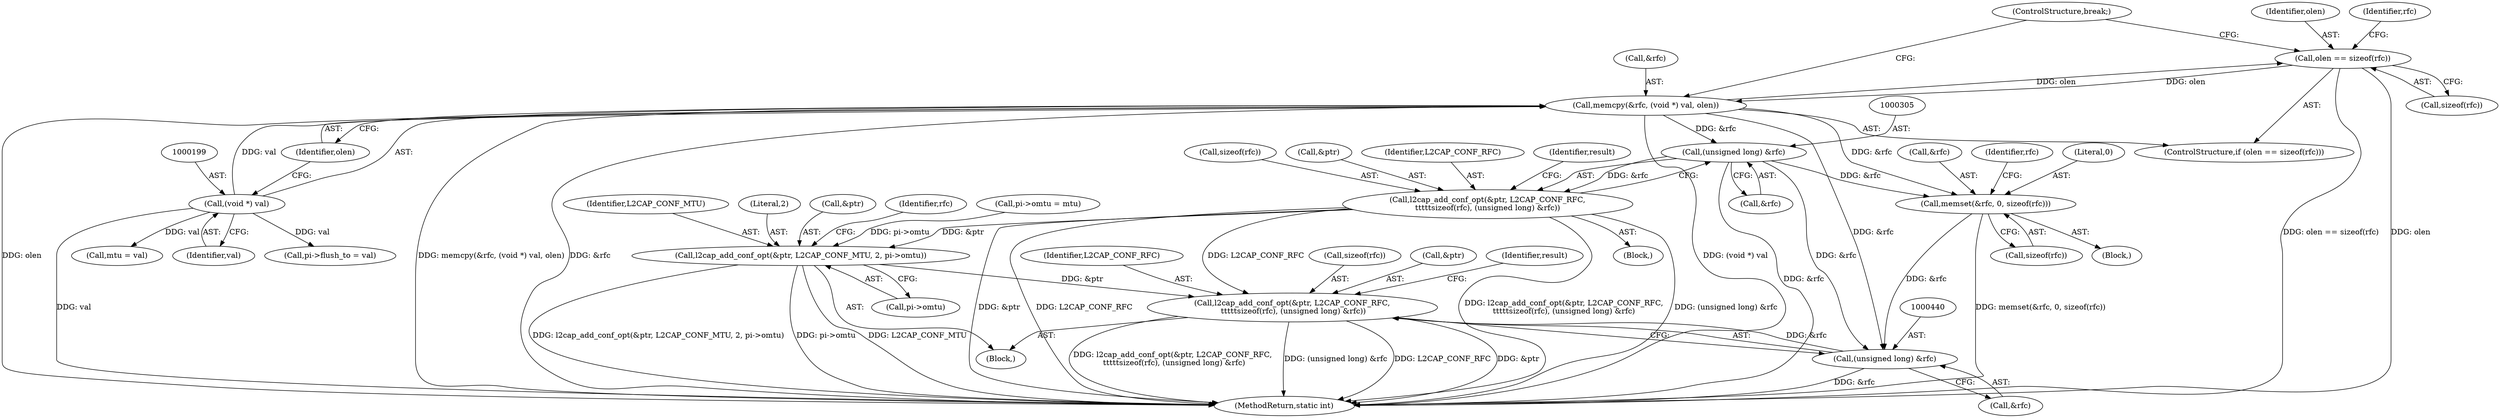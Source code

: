 digraph "0_linux_f2fcfcd670257236ebf2088bbdf26f6a8ef459fe_3@API" {
"1000191" [label="(Call,olen == sizeof(rfc))"];
"1000195" [label="(Call,memcpy(&rfc, (void *) val, olen))"];
"1000198" [label="(Call,(void *) val)"];
"1000191" [label="(Call,olen == sizeof(rfc))"];
"1000304" [label="(Call,(unsigned long) &rfc)"];
"1000298" [label="(Call,l2cap_add_conf_opt(&ptr, L2CAP_CONF_RFC,\n\t\t\t\t\tsizeof(rfc), (unsigned long) &rfc))"];
"1000332" [label="(Call,l2cap_add_conf_opt(&ptr, L2CAP_CONF_MTU, 2, pi->omtu))"];
"1000433" [label="(Call,l2cap_add_conf_opt(&ptr, L2CAP_CONF_RFC,\n \t\t\t\t\tsizeof(rfc), (unsigned long) &rfc))"];
"1000420" [label="(Call,memset(&rfc, 0, sizeof(rfc)))"];
"1000439" [label="(Call,(unsigned long) &rfc)"];
"1000433" [label="(Call,l2cap_add_conf_opt(&ptr, L2CAP_CONF_RFC,\n \t\t\t\t\tsizeof(rfc), (unsigned long) &rfc))"];
"1000312" [label="(Block,)"];
"1000437" [label="(Call,sizeof(rfc))"];
"1000439" [label="(Call,(unsigned long) &rfc)"];
"1000476" [label="(MethodReturn,static int)"];
"1000302" [label="(Call,sizeof(rfc))"];
"1000332" [label="(Call,l2cap_add_conf_opt(&ptr, L2CAP_CONF_MTU, 2, pi->omtu))"];
"1000299" [label="(Call,&ptr)"];
"1000278" [label="(Block,)"];
"1000197" [label="(Identifier,rfc)"];
"1000421" [label="(Call,&rfc)"];
"1000298" [label="(Call,l2cap_add_conf_opt(&ptr, L2CAP_CONF_RFC,\n\t\t\t\t\tsizeof(rfc), (unsigned long) &rfc))"];
"1000333" [label="(Call,&ptr)"];
"1000196" [label="(Call,&rfc)"];
"1000193" [label="(Call,sizeof(rfc))"];
"1000191" [label="(Call,olen == sizeof(rfc))"];
"1000304" [label="(Call,(unsigned long) &rfc)"];
"1000190" [label="(ControlStructure,if (olen == sizeof(rfc)))"];
"1000424" [label="(Call,sizeof(rfc))"];
"1000428" [label="(Identifier,rfc)"];
"1000342" [label="(Identifier,rfc)"];
"1000322" [label="(Call,pi->omtu = mtu)"];
"1000176" [label="(Call,mtu = val)"];
"1000301" [label="(Identifier,L2CAP_CONF_RFC)"];
"1000434" [label="(Call,&ptr)"];
"1000441" [label="(Call,&rfc)"];
"1000306" [label="(Call,&rfc)"];
"1000200" [label="(Identifier,val)"];
"1000335" [label="(Identifier,L2CAP_CONF_MTU)"];
"1000198" [label="(Call,(void *) val)"];
"1000192" [label="(Identifier,olen)"];
"1000310" [label="(Identifier,result)"];
"1000195" [label="(Call,memcpy(&rfc, (void *) val, olen))"];
"1000344" [label="(Block,)"];
"1000336" [label="(Literal,2)"];
"1000445" [label="(Identifier,result)"];
"1000337" [label="(Call,pi->omtu)"];
"1000201" [label="(Identifier,olen)"];
"1000181" [label="(Call,pi->flush_to = val)"];
"1000423" [label="(Literal,0)"];
"1000202" [label="(ControlStructure,break;)"];
"1000436" [label="(Identifier,L2CAP_CONF_RFC)"];
"1000420" [label="(Call,memset(&rfc, 0, sizeof(rfc)))"];
"1000191" -> "1000190"  [label="AST: "];
"1000191" -> "1000193"  [label="CFG: "];
"1000192" -> "1000191"  [label="AST: "];
"1000193" -> "1000191"  [label="AST: "];
"1000197" -> "1000191"  [label="CFG: "];
"1000202" -> "1000191"  [label="CFG: "];
"1000191" -> "1000476"  [label="DDG: olen == sizeof(rfc)"];
"1000191" -> "1000476"  [label="DDG: olen"];
"1000195" -> "1000191"  [label="DDG: olen"];
"1000191" -> "1000195"  [label="DDG: olen"];
"1000195" -> "1000190"  [label="AST: "];
"1000195" -> "1000201"  [label="CFG: "];
"1000196" -> "1000195"  [label="AST: "];
"1000198" -> "1000195"  [label="AST: "];
"1000201" -> "1000195"  [label="AST: "];
"1000202" -> "1000195"  [label="CFG: "];
"1000195" -> "1000476"  [label="DDG: olen"];
"1000195" -> "1000476"  [label="DDG: memcpy(&rfc, (void *) val, olen)"];
"1000195" -> "1000476"  [label="DDG: &rfc"];
"1000195" -> "1000476"  [label="DDG: (void *) val"];
"1000198" -> "1000195"  [label="DDG: val"];
"1000195" -> "1000304"  [label="DDG: &rfc"];
"1000195" -> "1000420"  [label="DDG: &rfc"];
"1000195" -> "1000439"  [label="DDG: &rfc"];
"1000198" -> "1000200"  [label="CFG: "];
"1000199" -> "1000198"  [label="AST: "];
"1000200" -> "1000198"  [label="AST: "];
"1000201" -> "1000198"  [label="CFG: "];
"1000198" -> "1000476"  [label="DDG: val"];
"1000198" -> "1000176"  [label="DDG: val"];
"1000198" -> "1000181"  [label="DDG: val"];
"1000304" -> "1000298"  [label="AST: "];
"1000304" -> "1000306"  [label="CFG: "];
"1000305" -> "1000304"  [label="AST: "];
"1000306" -> "1000304"  [label="AST: "];
"1000298" -> "1000304"  [label="CFG: "];
"1000304" -> "1000476"  [label="DDG: &rfc"];
"1000304" -> "1000298"  [label="DDG: &rfc"];
"1000304" -> "1000420"  [label="DDG: &rfc"];
"1000304" -> "1000439"  [label="DDG: &rfc"];
"1000298" -> "1000278"  [label="AST: "];
"1000299" -> "1000298"  [label="AST: "];
"1000301" -> "1000298"  [label="AST: "];
"1000302" -> "1000298"  [label="AST: "];
"1000310" -> "1000298"  [label="CFG: "];
"1000298" -> "1000476"  [label="DDG: l2cap_add_conf_opt(&ptr, L2CAP_CONF_RFC,\n\t\t\t\t\tsizeof(rfc), (unsigned long) &rfc)"];
"1000298" -> "1000476"  [label="DDG: (unsigned long) &rfc"];
"1000298" -> "1000476"  [label="DDG: &ptr"];
"1000298" -> "1000476"  [label="DDG: L2CAP_CONF_RFC"];
"1000298" -> "1000332"  [label="DDG: &ptr"];
"1000298" -> "1000433"  [label="DDG: L2CAP_CONF_RFC"];
"1000332" -> "1000312"  [label="AST: "];
"1000332" -> "1000337"  [label="CFG: "];
"1000333" -> "1000332"  [label="AST: "];
"1000335" -> "1000332"  [label="AST: "];
"1000336" -> "1000332"  [label="AST: "];
"1000337" -> "1000332"  [label="AST: "];
"1000342" -> "1000332"  [label="CFG: "];
"1000332" -> "1000476"  [label="DDG: l2cap_add_conf_opt(&ptr, L2CAP_CONF_MTU, 2, pi->omtu)"];
"1000332" -> "1000476"  [label="DDG: pi->omtu"];
"1000332" -> "1000476"  [label="DDG: L2CAP_CONF_MTU"];
"1000322" -> "1000332"  [label="DDG: pi->omtu"];
"1000332" -> "1000433"  [label="DDG: &ptr"];
"1000433" -> "1000312"  [label="AST: "];
"1000433" -> "1000439"  [label="CFG: "];
"1000434" -> "1000433"  [label="AST: "];
"1000436" -> "1000433"  [label="AST: "];
"1000437" -> "1000433"  [label="AST: "];
"1000439" -> "1000433"  [label="AST: "];
"1000445" -> "1000433"  [label="CFG: "];
"1000433" -> "1000476"  [label="DDG: L2CAP_CONF_RFC"];
"1000433" -> "1000476"  [label="DDG: &ptr"];
"1000433" -> "1000476"  [label="DDG: l2cap_add_conf_opt(&ptr, L2CAP_CONF_RFC,\n \t\t\t\t\tsizeof(rfc), (unsigned long) &rfc)"];
"1000433" -> "1000476"  [label="DDG: (unsigned long) &rfc"];
"1000439" -> "1000433"  [label="DDG: &rfc"];
"1000420" -> "1000344"  [label="AST: "];
"1000420" -> "1000424"  [label="CFG: "];
"1000421" -> "1000420"  [label="AST: "];
"1000423" -> "1000420"  [label="AST: "];
"1000424" -> "1000420"  [label="AST: "];
"1000428" -> "1000420"  [label="CFG: "];
"1000420" -> "1000476"  [label="DDG: memset(&rfc, 0, sizeof(rfc))"];
"1000420" -> "1000439"  [label="DDG: &rfc"];
"1000439" -> "1000441"  [label="CFG: "];
"1000440" -> "1000439"  [label="AST: "];
"1000441" -> "1000439"  [label="AST: "];
"1000439" -> "1000476"  [label="DDG: &rfc"];
}
